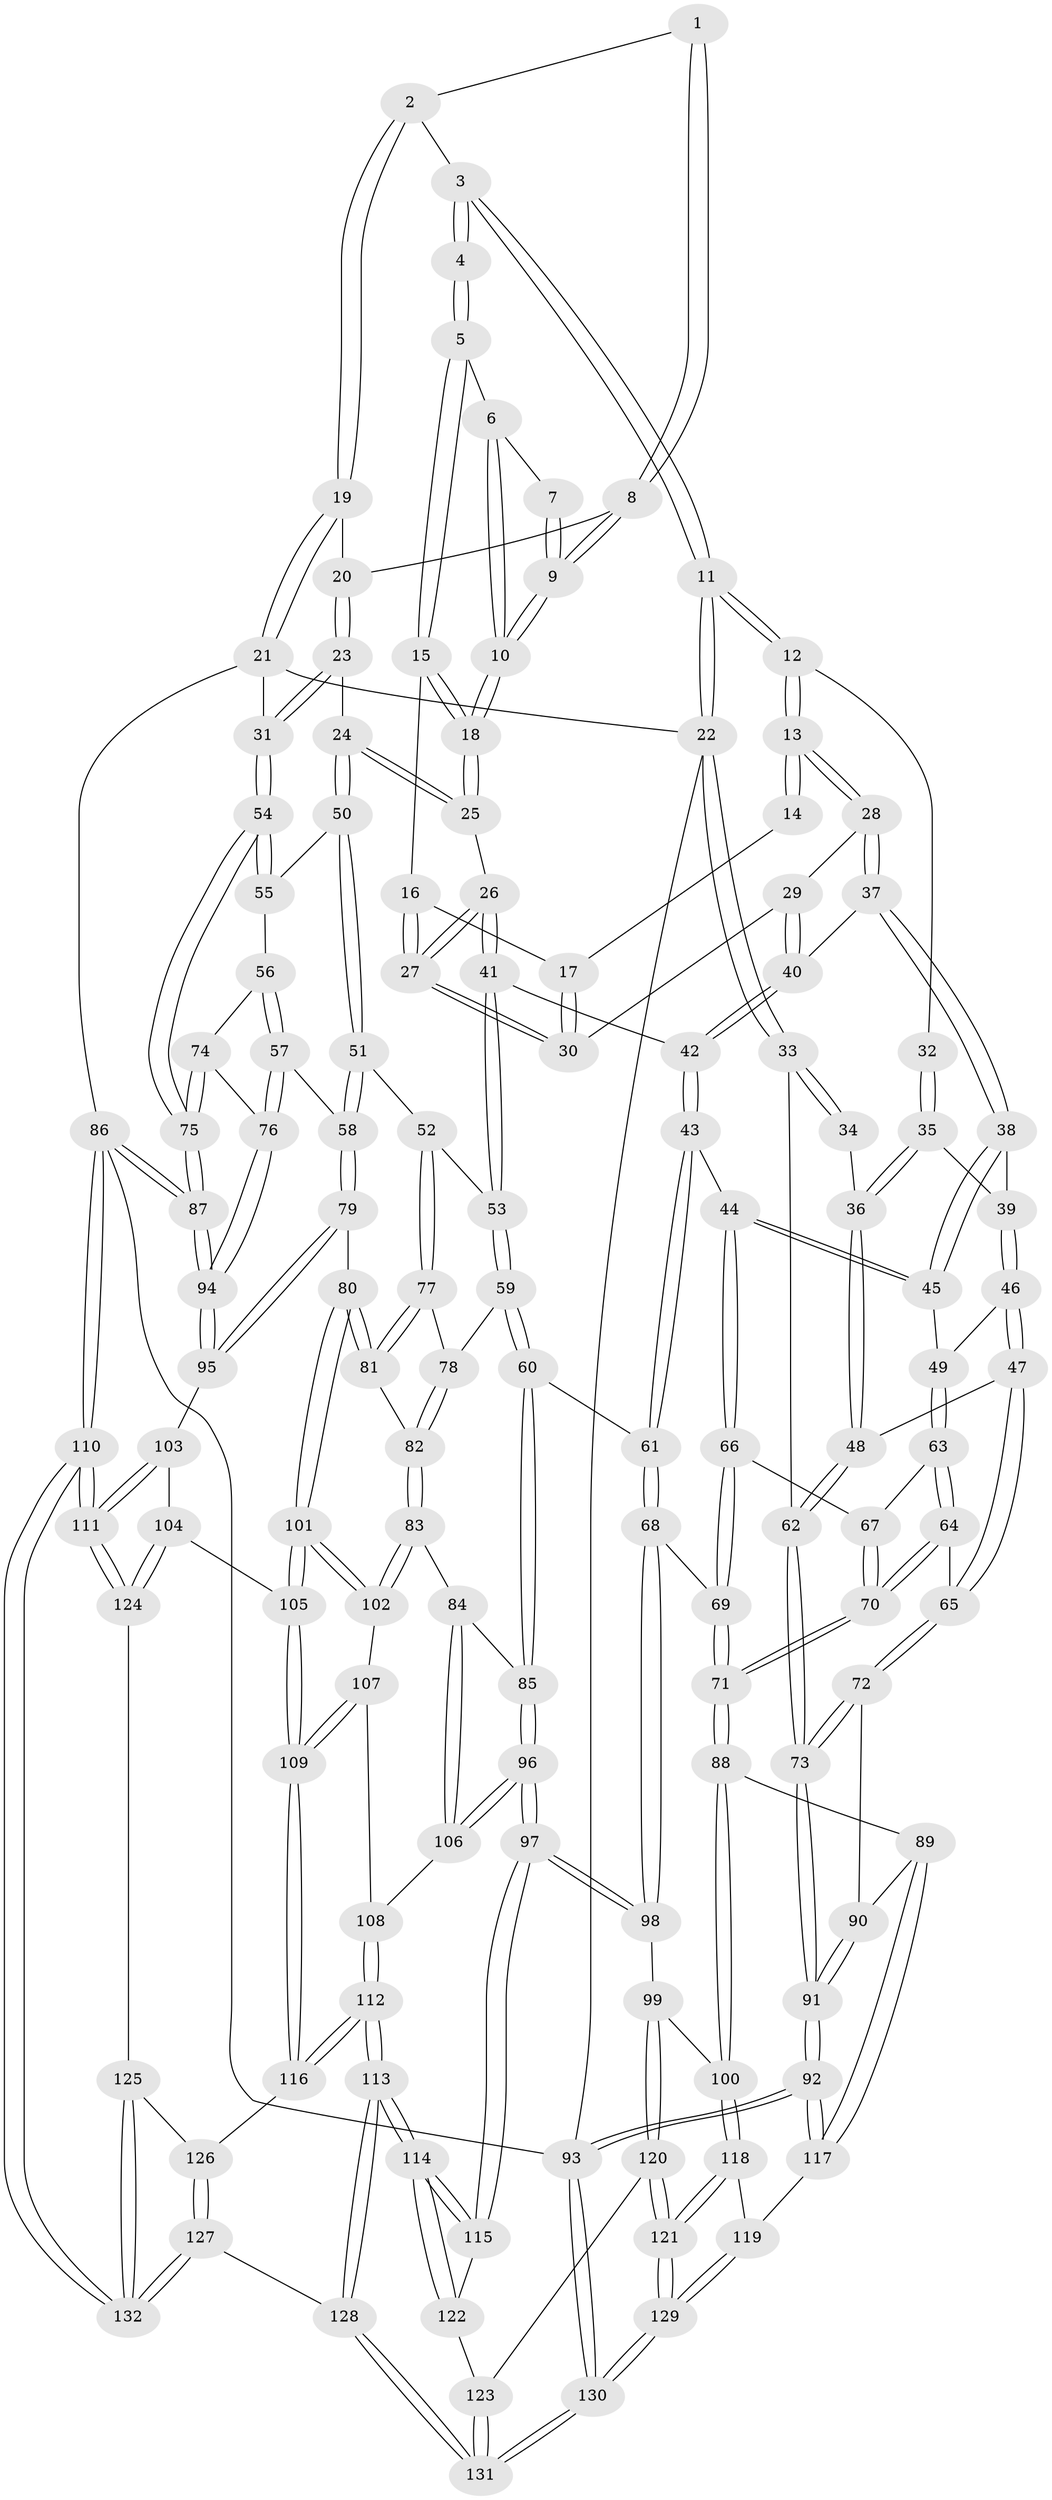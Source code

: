// coarse degree distribution, {5: 0.075, 2: 0.05, 3: 0.475, 4: 0.325, 7: 0.05, 6: 0.025}
// Generated by graph-tools (version 1.1) at 2025/54/03/04/25 22:54:29]
// undirected, 132 vertices, 327 edges
graph export_dot {
  node [color=gray90,style=filled];
  1 [pos="+0.8481740929178554+0"];
  2 [pos="+1+0"];
  3 [pos="+0.6685256232545935+0"];
  4 [pos="+0.6502611603677184+0.026744965494795155"];
  5 [pos="+0.652896096455697+0.037175359036311126"];
  6 [pos="+0.7151497737275756+0.05483964941809176"];
  7 [pos="+0.7601550821714017+0.0422990803805757"];
  8 [pos="+0.7935409403405805+0.12234590229293638"];
  9 [pos="+0.790515716362344+0.12537794725499588"];
  10 [pos="+0.775690477647289+0.15072620626426309"];
  11 [pos="+0.2731241107429508+0"];
  12 [pos="+0.2888684394124128+0"];
  13 [pos="+0.2954377870040685+0"];
  14 [pos="+0.5896285454894817+0.030890655817761584"];
  15 [pos="+0.6350772791051523+0.10426154697693338"];
  16 [pos="+0.6266701097106928+0.11007319867348882"];
  17 [pos="+0.4815177047421357+0.09718384547241382"];
  18 [pos="+0.7637938784898701+0.20251545353107128"];
  19 [pos="+1+0"];
  20 [pos="+0.9068143120708112+0.08553387261750371"];
  21 [pos="+1+0"];
  22 [pos="+0+0"];
  23 [pos="+0.8859952509949243+0.23045250487627178"];
  24 [pos="+0.8125462578608116+0.2744572921132799"];
  25 [pos="+0.7761283526401248+0.2496708966253747"];
  26 [pos="+0.6033193480569494+0.28939676097005335"];
  27 [pos="+0.5897609793671488+0.20848058896416963"];
  28 [pos="+0.37184397877930214+0.0637452105953084"];
  29 [pos="+0.40752033945452365+0.09749234839655911"];
  30 [pos="+0.42351913141418335+0.10041200852949671"];
  31 [pos="+1+0.20328000745194416"];
  32 [pos="+0.2768447474428741+0"];
  33 [pos="+0+0.12755850618300796"];
  34 [pos="+0.15914991639034384+0.07020611326149187"];
  35 [pos="+0.2144033831071638+0.2105962353013456"];
  36 [pos="+0.00534105118021066+0.2825435855284658"];
  37 [pos="+0.289222462366849+0.290208433031138"];
  38 [pos="+0.26892865692431933+0.3069535149353029"];
  39 [pos="+0.2676262441783077+0.30667608828819143"];
  40 [pos="+0.4529855458356863+0.28152501144545666"];
  41 [pos="+0.5715409136877314+0.32367291206989945"];
  42 [pos="+0.45322541370992947+0.28184490716445254"];
  43 [pos="+0.3765970374878105+0.4117827461609832"];
  44 [pos="+0.3335208895628913+0.41165383325920707"];
  45 [pos="+0.3123282301445763+0.395558505614703"];
  46 [pos="+0.1397397783625708+0.34419677211010163"];
  47 [pos="+0.006964403077390111+0.3336532749170197"];
  48 [pos="+0+0.31141019907635115"];
  49 [pos="+0.22033634118242315+0.4358917900009137"];
  50 [pos="+0.8186736502218683+0.3033304917737337"];
  51 [pos="+0.7606597955663026+0.444137161734583"];
  52 [pos="+0.7463291084794003+0.4478962823911626"];
  53 [pos="+0.5803365253583054+0.41886904623368926"];
  54 [pos="+1+0.3011327115286289"];
  55 [pos="+0.9044404340449497+0.3658771213883517"];
  56 [pos="+0.933081587141297+0.4645814293897002"];
  57 [pos="+0.8776477679740753+0.512834246774539"];
  58 [pos="+0.8413942935627355+0.5321395473450077"];
  59 [pos="+0.5523846923266758+0.4659604573380393"];
  60 [pos="+0.49396290905201623+0.5123141483927559"];
  61 [pos="+0.48842519635369086+0.5115659606172966"];
  62 [pos="+0+0.2923563611528585"];
  63 [pos="+0.21319982740498333+0.4640041822226361"];
  64 [pos="+0.19025900699840748+0.49400471241306754"];
  65 [pos="+0.09325016953269978+0.49529014422986467"];
  66 [pos="+0.31338110499965666+0.4669417069914736"];
  67 [pos="+0.27690235977934696+0.4848124208827783"];
  68 [pos="+0.36847917707415484+0.5737603813050868"];
  69 [pos="+0.3358972083615273+0.5613042375658586"];
  70 [pos="+0.23904922030282216+0.5567897545719657"];
  71 [pos="+0.24697334002092547+0.5810981983616696"];
  72 [pos="+0.09072758613439148+0.5195809030264034"];
  73 [pos="+0+0.6377507945608898"];
  74 [pos="+0.9438865490015149+0.466234687625937"];
  75 [pos="+1+0.397427639196313"];
  76 [pos="+1+0.5916714985399297"];
  77 [pos="+0.7067435207952227+0.5247770943661763"];
  78 [pos="+0.6236594667191835+0.5288923443592215"];
  79 [pos="+0.8354132558422613+0.590621600817512"];
  80 [pos="+0.7376824283489439+0.6271981192515602"];
  81 [pos="+0.7027860867903177+0.6094514313903204"];
  82 [pos="+0.6666649314872087+0.6110092662705014"];
  83 [pos="+0.6122102789645724+0.6460508359813162"];
  84 [pos="+0.5887589462198898+0.6422993583665477"];
  85 [pos="+0.516974790073045+0.5963749097584121"];
  86 [pos="+1+1"];
  87 [pos="+1+0.6847288891309851"];
  88 [pos="+0.18863529330434714+0.6846124019240628"];
  89 [pos="+0.1602852894489947+0.6885067166184973"];
  90 [pos="+0.09685497739470103+0.5809652525758187"];
  91 [pos="+0+0.6738743930863785"];
  92 [pos="+0+0.8543703842760856"];
  93 [pos="+0+1"];
  94 [pos="+1+0.6559075098270714"];
  95 [pos="+0.9050011224653173+0.6750381877169955"];
  96 [pos="+0.43804157832601+0.7327848930321382"];
  97 [pos="+0.4379882262040856+0.7328094234100965"];
  98 [pos="+0.3681669022125278+0.7123738357744729"];
  99 [pos="+0.3064320320057405+0.7317411113628622"];
  100 [pos="+0.27468220340582383+0.7280512836242"];
  101 [pos="+0.7308817510439948+0.7381071156333363"];
  102 [pos="+0.6202993136639704+0.6663804404261345"];
  103 [pos="+0.8839376397342573+0.7146894775612609"];
  104 [pos="+0.7417773947530708+0.7601741976676746"];
  105 [pos="+0.7348892161865355+0.7585489942556409"];
  106 [pos="+0.5386886278586123+0.7533561455422666"];
  107 [pos="+0.6204155786410338+0.7059987645693081"];
  108 [pos="+0.5539144441716988+0.7650454525846573"];
  109 [pos="+0.6766068248562442+0.8011196703057598"];
  110 [pos="+1+1"];
  111 [pos="+0.9053337527793172+0.8666469344071812"];
  112 [pos="+0.6164424965341424+0.8482883036143584"];
  113 [pos="+0.5473267669794298+0.9415454006329054"];
  114 [pos="+0.4822673938809776+0.8881110317135714"];
  115 [pos="+0.4382116201374401+0.7385726893789356"];
  116 [pos="+0.6486712633859647+0.8366893831988259"];
  117 [pos="+0.05832534791542698+0.7903443610220315"];
  118 [pos="+0.24852894501007486+0.8307161115905054"];
  119 [pos="+0.12973295148181221+0.8618000867299761"];
  120 [pos="+0.3399482018689331+0.878375649177716"];
  121 [pos="+0.2741528276905389+0.8991381314560665"];
  122 [pos="+0.3649878077693367+0.8842627558938395"];
  123 [pos="+0.3596522515436223+0.8862256673646086"];
  124 [pos="+0.8035237989184999+0.837059631480902"];
  125 [pos="+0.7454127148651786+0.9072084485135045"];
  126 [pos="+0.722700988083048+0.8979043257518194"];
  127 [pos="+0.5715582176213022+1"];
  128 [pos="+0.5426219239145899+1"];
  129 [pos="+0.20288594230558782+0.9797777046425138"];
  130 [pos="+0.20447064896802872+1"];
  131 [pos="+0.39988168534190244+1"];
  132 [pos="+1+1"];
  1 -- 2;
  1 -- 8;
  1 -- 8;
  2 -- 3;
  2 -- 19;
  2 -- 19;
  3 -- 4;
  3 -- 4;
  3 -- 11;
  3 -- 11;
  4 -- 5;
  4 -- 5;
  5 -- 6;
  5 -- 15;
  5 -- 15;
  6 -- 7;
  6 -- 10;
  6 -- 10;
  7 -- 9;
  7 -- 9;
  8 -- 9;
  8 -- 9;
  8 -- 20;
  9 -- 10;
  9 -- 10;
  10 -- 18;
  10 -- 18;
  11 -- 12;
  11 -- 12;
  11 -- 22;
  11 -- 22;
  12 -- 13;
  12 -- 13;
  12 -- 32;
  13 -- 14;
  13 -- 14;
  13 -- 28;
  13 -- 28;
  14 -- 17;
  15 -- 16;
  15 -- 18;
  15 -- 18;
  16 -- 17;
  16 -- 27;
  16 -- 27;
  17 -- 30;
  17 -- 30;
  18 -- 25;
  18 -- 25;
  19 -- 20;
  19 -- 21;
  19 -- 21;
  20 -- 23;
  20 -- 23;
  21 -- 22;
  21 -- 31;
  21 -- 86;
  22 -- 33;
  22 -- 33;
  22 -- 93;
  23 -- 24;
  23 -- 31;
  23 -- 31;
  24 -- 25;
  24 -- 25;
  24 -- 50;
  24 -- 50;
  25 -- 26;
  26 -- 27;
  26 -- 27;
  26 -- 41;
  26 -- 41;
  27 -- 30;
  27 -- 30;
  28 -- 29;
  28 -- 37;
  28 -- 37;
  29 -- 30;
  29 -- 40;
  29 -- 40;
  31 -- 54;
  31 -- 54;
  32 -- 35;
  32 -- 35;
  33 -- 34;
  33 -- 34;
  33 -- 62;
  34 -- 36;
  35 -- 36;
  35 -- 36;
  35 -- 39;
  36 -- 48;
  36 -- 48;
  37 -- 38;
  37 -- 38;
  37 -- 40;
  38 -- 39;
  38 -- 45;
  38 -- 45;
  39 -- 46;
  39 -- 46;
  40 -- 42;
  40 -- 42;
  41 -- 42;
  41 -- 53;
  41 -- 53;
  42 -- 43;
  42 -- 43;
  43 -- 44;
  43 -- 61;
  43 -- 61;
  44 -- 45;
  44 -- 45;
  44 -- 66;
  44 -- 66;
  45 -- 49;
  46 -- 47;
  46 -- 47;
  46 -- 49;
  47 -- 48;
  47 -- 65;
  47 -- 65;
  48 -- 62;
  48 -- 62;
  49 -- 63;
  49 -- 63;
  50 -- 51;
  50 -- 51;
  50 -- 55;
  51 -- 52;
  51 -- 58;
  51 -- 58;
  52 -- 53;
  52 -- 77;
  52 -- 77;
  53 -- 59;
  53 -- 59;
  54 -- 55;
  54 -- 55;
  54 -- 75;
  54 -- 75;
  55 -- 56;
  56 -- 57;
  56 -- 57;
  56 -- 74;
  57 -- 58;
  57 -- 76;
  57 -- 76;
  58 -- 79;
  58 -- 79;
  59 -- 60;
  59 -- 60;
  59 -- 78;
  60 -- 61;
  60 -- 85;
  60 -- 85;
  61 -- 68;
  61 -- 68;
  62 -- 73;
  62 -- 73;
  63 -- 64;
  63 -- 64;
  63 -- 67;
  64 -- 65;
  64 -- 70;
  64 -- 70;
  65 -- 72;
  65 -- 72;
  66 -- 67;
  66 -- 69;
  66 -- 69;
  67 -- 70;
  67 -- 70;
  68 -- 69;
  68 -- 98;
  68 -- 98;
  69 -- 71;
  69 -- 71;
  70 -- 71;
  70 -- 71;
  71 -- 88;
  71 -- 88;
  72 -- 73;
  72 -- 73;
  72 -- 90;
  73 -- 91;
  73 -- 91;
  74 -- 75;
  74 -- 75;
  74 -- 76;
  75 -- 87;
  75 -- 87;
  76 -- 94;
  76 -- 94;
  77 -- 78;
  77 -- 81;
  77 -- 81;
  78 -- 82;
  78 -- 82;
  79 -- 80;
  79 -- 95;
  79 -- 95;
  80 -- 81;
  80 -- 81;
  80 -- 101;
  80 -- 101;
  81 -- 82;
  82 -- 83;
  82 -- 83;
  83 -- 84;
  83 -- 102;
  83 -- 102;
  84 -- 85;
  84 -- 106;
  84 -- 106;
  85 -- 96;
  85 -- 96;
  86 -- 87;
  86 -- 87;
  86 -- 110;
  86 -- 110;
  86 -- 93;
  87 -- 94;
  87 -- 94;
  88 -- 89;
  88 -- 100;
  88 -- 100;
  89 -- 90;
  89 -- 117;
  89 -- 117;
  90 -- 91;
  90 -- 91;
  91 -- 92;
  91 -- 92;
  92 -- 93;
  92 -- 93;
  92 -- 117;
  92 -- 117;
  93 -- 130;
  93 -- 130;
  94 -- 95;
  94 -- 95;
  95 -- 103;
  96 -- 97;
  96 -- 97;
  96 -- 106;
  96 -- 106;
  97 -- 98;
  97 -- 98;
  97 -- 115;
  97 -- 115;
  98 -- 99;
  99 -- 100;
  99 -- 120;
  99 -- 120;
  100 -- 118;
  100 -- 118;
  101 -- 102;
  101 -- 102;
  101 -- 105;
  101 -- 105;
  102 -- 107;
  103 -- 104;
  103 -- 111;
  103 -- 111;
  104 -- 105;
  104 -- 124;
  104 -- 124;
  105 -- 109;
  105 -- 109;
  106 -- 108;
  107 -- 108;
  107 -- 109;
  107 -- 109;
  108 -- 112;
  108 -- 112;
  109 -- 116;
  109 -- 116;
  110 -- 111;
  110 -- 111;
  110 -- 132;
  110 -- 132;
  111 -- 124;
  111 -- 124;
  112 -- 113;
  112 -- 113;
  112 -- 116;
  112 -- 116;
  113 -- 114;
  113 -- 114;
  113 -- 128;
  113 -- 128;
  114 -- 115;
  114 -- 115;
  114 -- 122;
  114 -- 122;
  115 -- 122;
  116 -- 126;
  117 -- 119;
  118 -- 119;
  118 -- 121;
  118 -- 121;
  119 -- 129;
  119 -- 129;
  120 -- 121;
  120 -- 121;
  120 -- 123;
  121 -- 129;
  121 -- 129;
  122 -- 123;
  123 -- 131;
  123 -- 131;
  124 -- 125;
  125 -- 126;
  125 -- 132;
  125 -- 132;
  126 -- 127;
  126 -- 127;
  127 -- 128;
  127 -- 132;
  127 -- 132;
  128 -- 131;
  128 -- 131;
  129 -- 130;
  129 -- 130;
  130 -- 131;
  130 -- 131;
}
